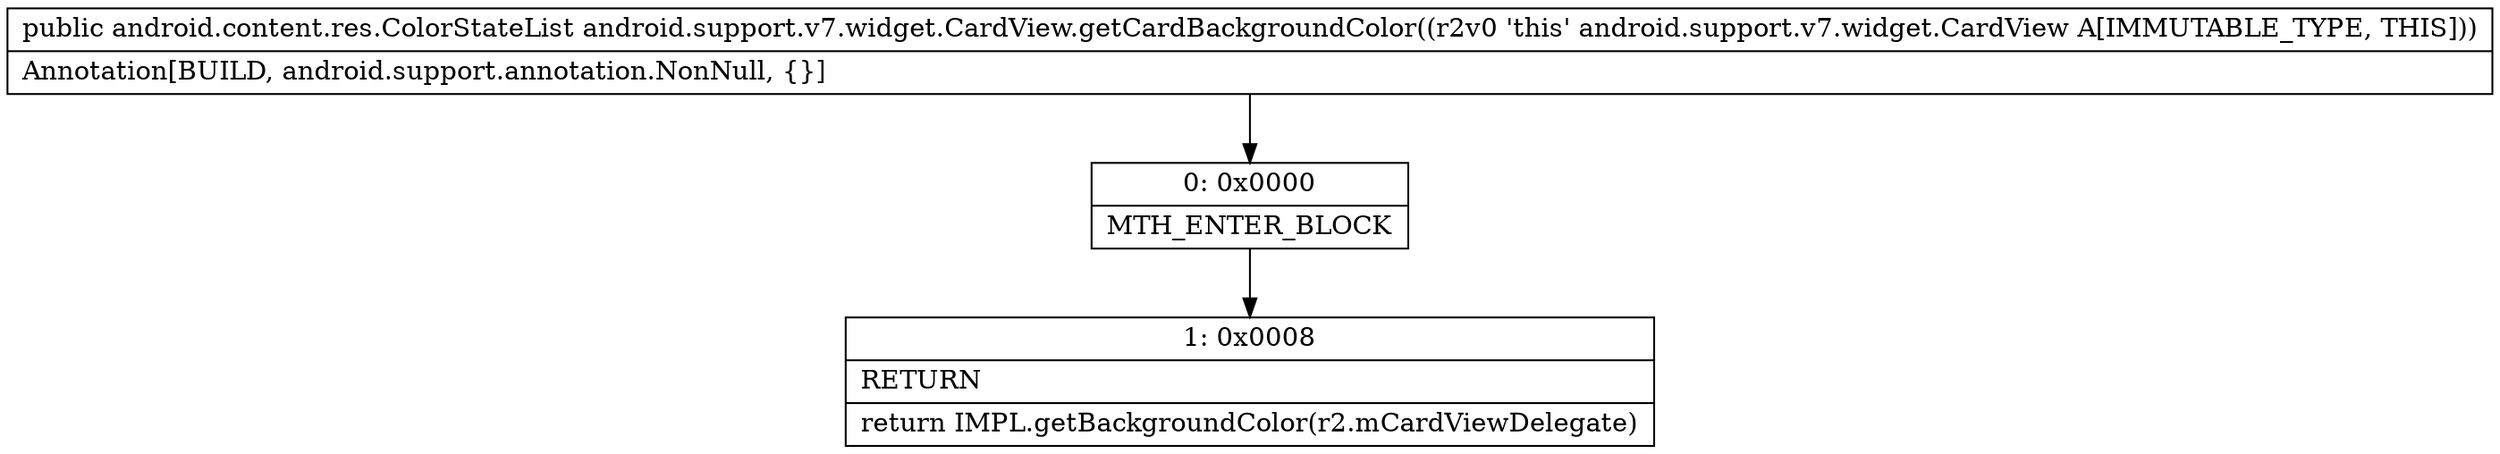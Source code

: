 digraph "CFG forandroid.support.v7.widget.CardView.getCardBackgroundColor()Landroid\/content\/res\/ColorStateList;" {
Node_0 [shape=record,label="{0\:\ 0x0000|MTH_ENTER_BLOCK\l}"];
Node_1 [shape=record,label="{1\:\ 0x0008|RETURN\l|return IMPL.getBackgroundColor(r2.mCardViewDelegate)\l}"];
MethodNode[shape=record,label="{public android.content.res.ColorStateList android.support.v7.widget.CardView.getCardBackgroundColor((r2v0 'this' android.support.v7.widget.CardView A[IMMUTABLE_TYPE, THIS]))  | Annotation[BUILD, android.support.annotation.NonNull, \{\}]\l}"];
MethodNode -> Node_0;
Node_0 -> Node_1;
}

